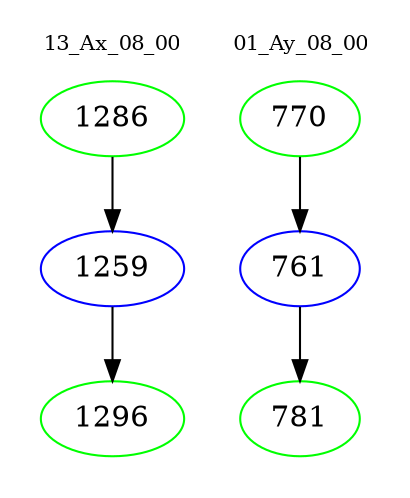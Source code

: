 digraph{
subgraph cluster_0 {
color = white
label = "13_Ax_08_00";
fontsize=10;
T0_1286 [label="1286", color="green"]
T0_1286 -> T0_1259 [color="black"]
T0_1259 [label="1259", color="blue"]
T0_1259 -> T0_1296 [color="black"]
T0_1296 [label="1296", color="green"]
}
subgraph cluster_1 {
color = white
label = "01_Ay_08_00";
fontsize=10;
T1_770 [label="770", color="green"]
T1_770 -> T1_761 [color="black"]
T1_761 [label="761", color="blue"]
T1_761 -> T1_781 [color="black"]
T1_781 [label="781", color="green"]
}
}
